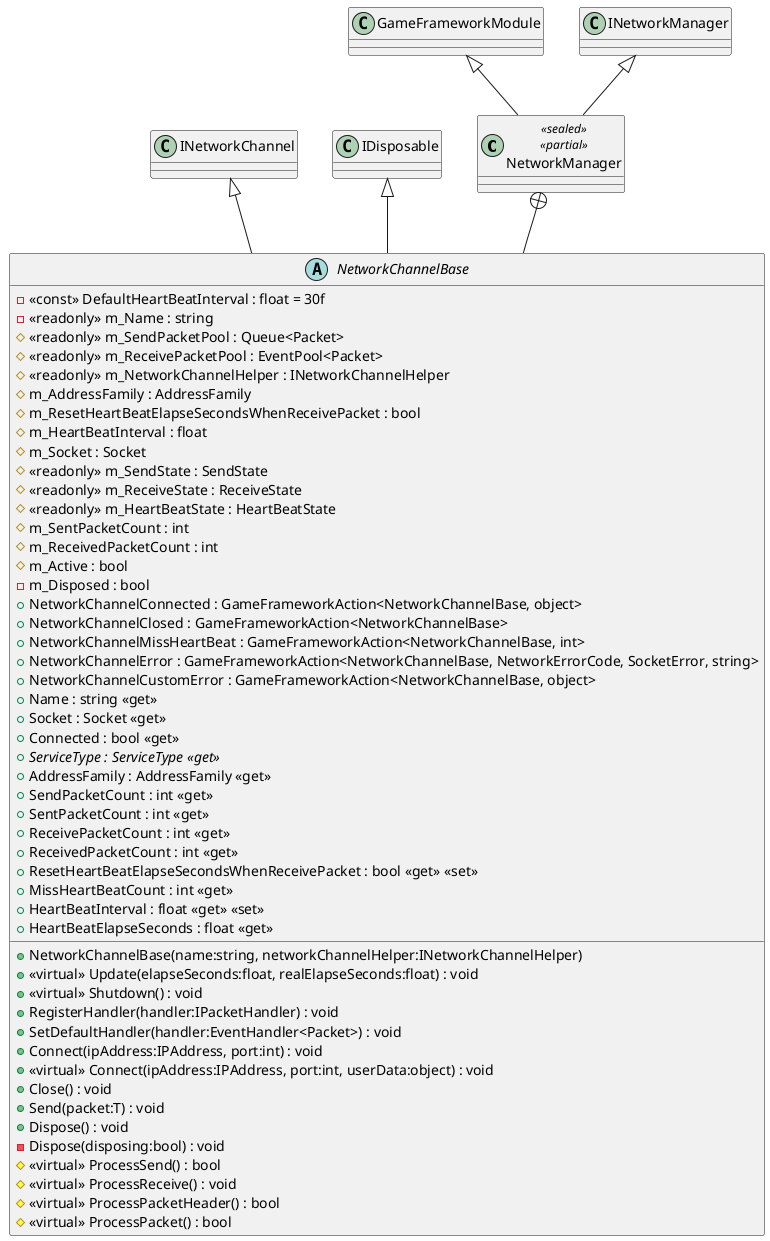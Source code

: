 @startuml
class NetworkManager <<sealed>> <<partial>> {
}
abstract class NetworkChannelBase {
    - <<const>> DefaultHeartBeatInterval : float = 30f
    - <<readonly>> m_Name : string
    # <<readonly>> m_SendPacketPool : Queue<Packet>
    # <<readonly>> m_ReceivePacketPool : EventPool<Packet>
    # <<readonly>> m_NetworkChannelHelper : INetworkChannelHelper
    # m_AddressFamily : AddressFamily
    # m_ResetHeartBeatElapseSecondsWhenReceivePacket : bool
    # m_HeartBeatInterval : float
    # m_Socket : Socket
    # <<readonly>> m_SendState : SendState
    # <<readonly>> m_ReceiveState : ReceiveState
    # <<readonly>> m_HeartBeatState : HeartBeatState
    # m_SentPacketCount : int
    # m_ReceivedPacketCount : int
    # m_Active : bool
    - m_Disposed : bool
    + NetworkChannelConnected : GameFrameworkAction<NetworkChannelBase, object>
    + NetworkChannelClosed : GameFrameworkAction<NetworkChannelBase>
    + NetworkChannelMissHeartBeat : GameFrameworkAction<NetworkChannelBase, int>
    + NetworkChannelError : GameFrameworkAction<NetworkChannelBase, NetworkErrorCode, SocketError, string>
    + NetworkChannelCustomError : GameFrameworkAction<NetworkChannelBase, object>
    + NetworkChannelBase(name:string, networkChannelHelper:INetworkChannelHelper)
    + Name : string <<get>>
    + Socket : Socket <<get>>
    + Connected : bool <<get>>
    + {abstract} ServiceType : ServiceType <<get>>
    + AddressFamily : AddressFamily <<get>>
    + SendPacketCount : int <<get>>
    + SentPacketCount : int <<get>>
    + ReceivePacketCount : int <<get>>
    + ReceivedPacketCount : int <<get>>
    + ResetHeartBeatElapseSecondsWhenReceivePacket : bool <<get>> <<set>>
    + MissHeartBeatCount : int <<get>>
    + HeartBeatInterval : float <<get>> <<set>>
    + HeartBeatElapseSeconds : float <<get>>
    + <<virtual>> Update(elapseSeconds:float, realElapseSeconds:float) : void
    + <<virtual>> Shutdown() : void
    + RegisterHandler(handler:IPacketHandler) : void
    + SetDefaultHandler(handler:EventHandler<Packet>) : void
    + Connect(ipAddress:IPAddress, port:int) : void
    + <<virtual>> Connect(ipAddress:IPAddress, port:int, userData:object) : void
    + Close() : void
    + Send(packet:T) : void
    + Dispose() : void
    - Dispose(disposing:bool) : void
    # <<virtual>> ProcessSend() : bool
    # <<virtual>> ProcessReceive() : void
    # <<virtual>> ProcessPacketHeader() : bool
    # <<virtual>> ProcessPacket() : bool
}
GameFrameworkModule <|-- NetworkManager
INetworkManager <|-- NetworkManager
NetworkManager +-- NetworkChannelBase
INetworkChannel <|-- NetworkChannelBase
IDisposable <|-- NetworkChannelBase
@enduml
